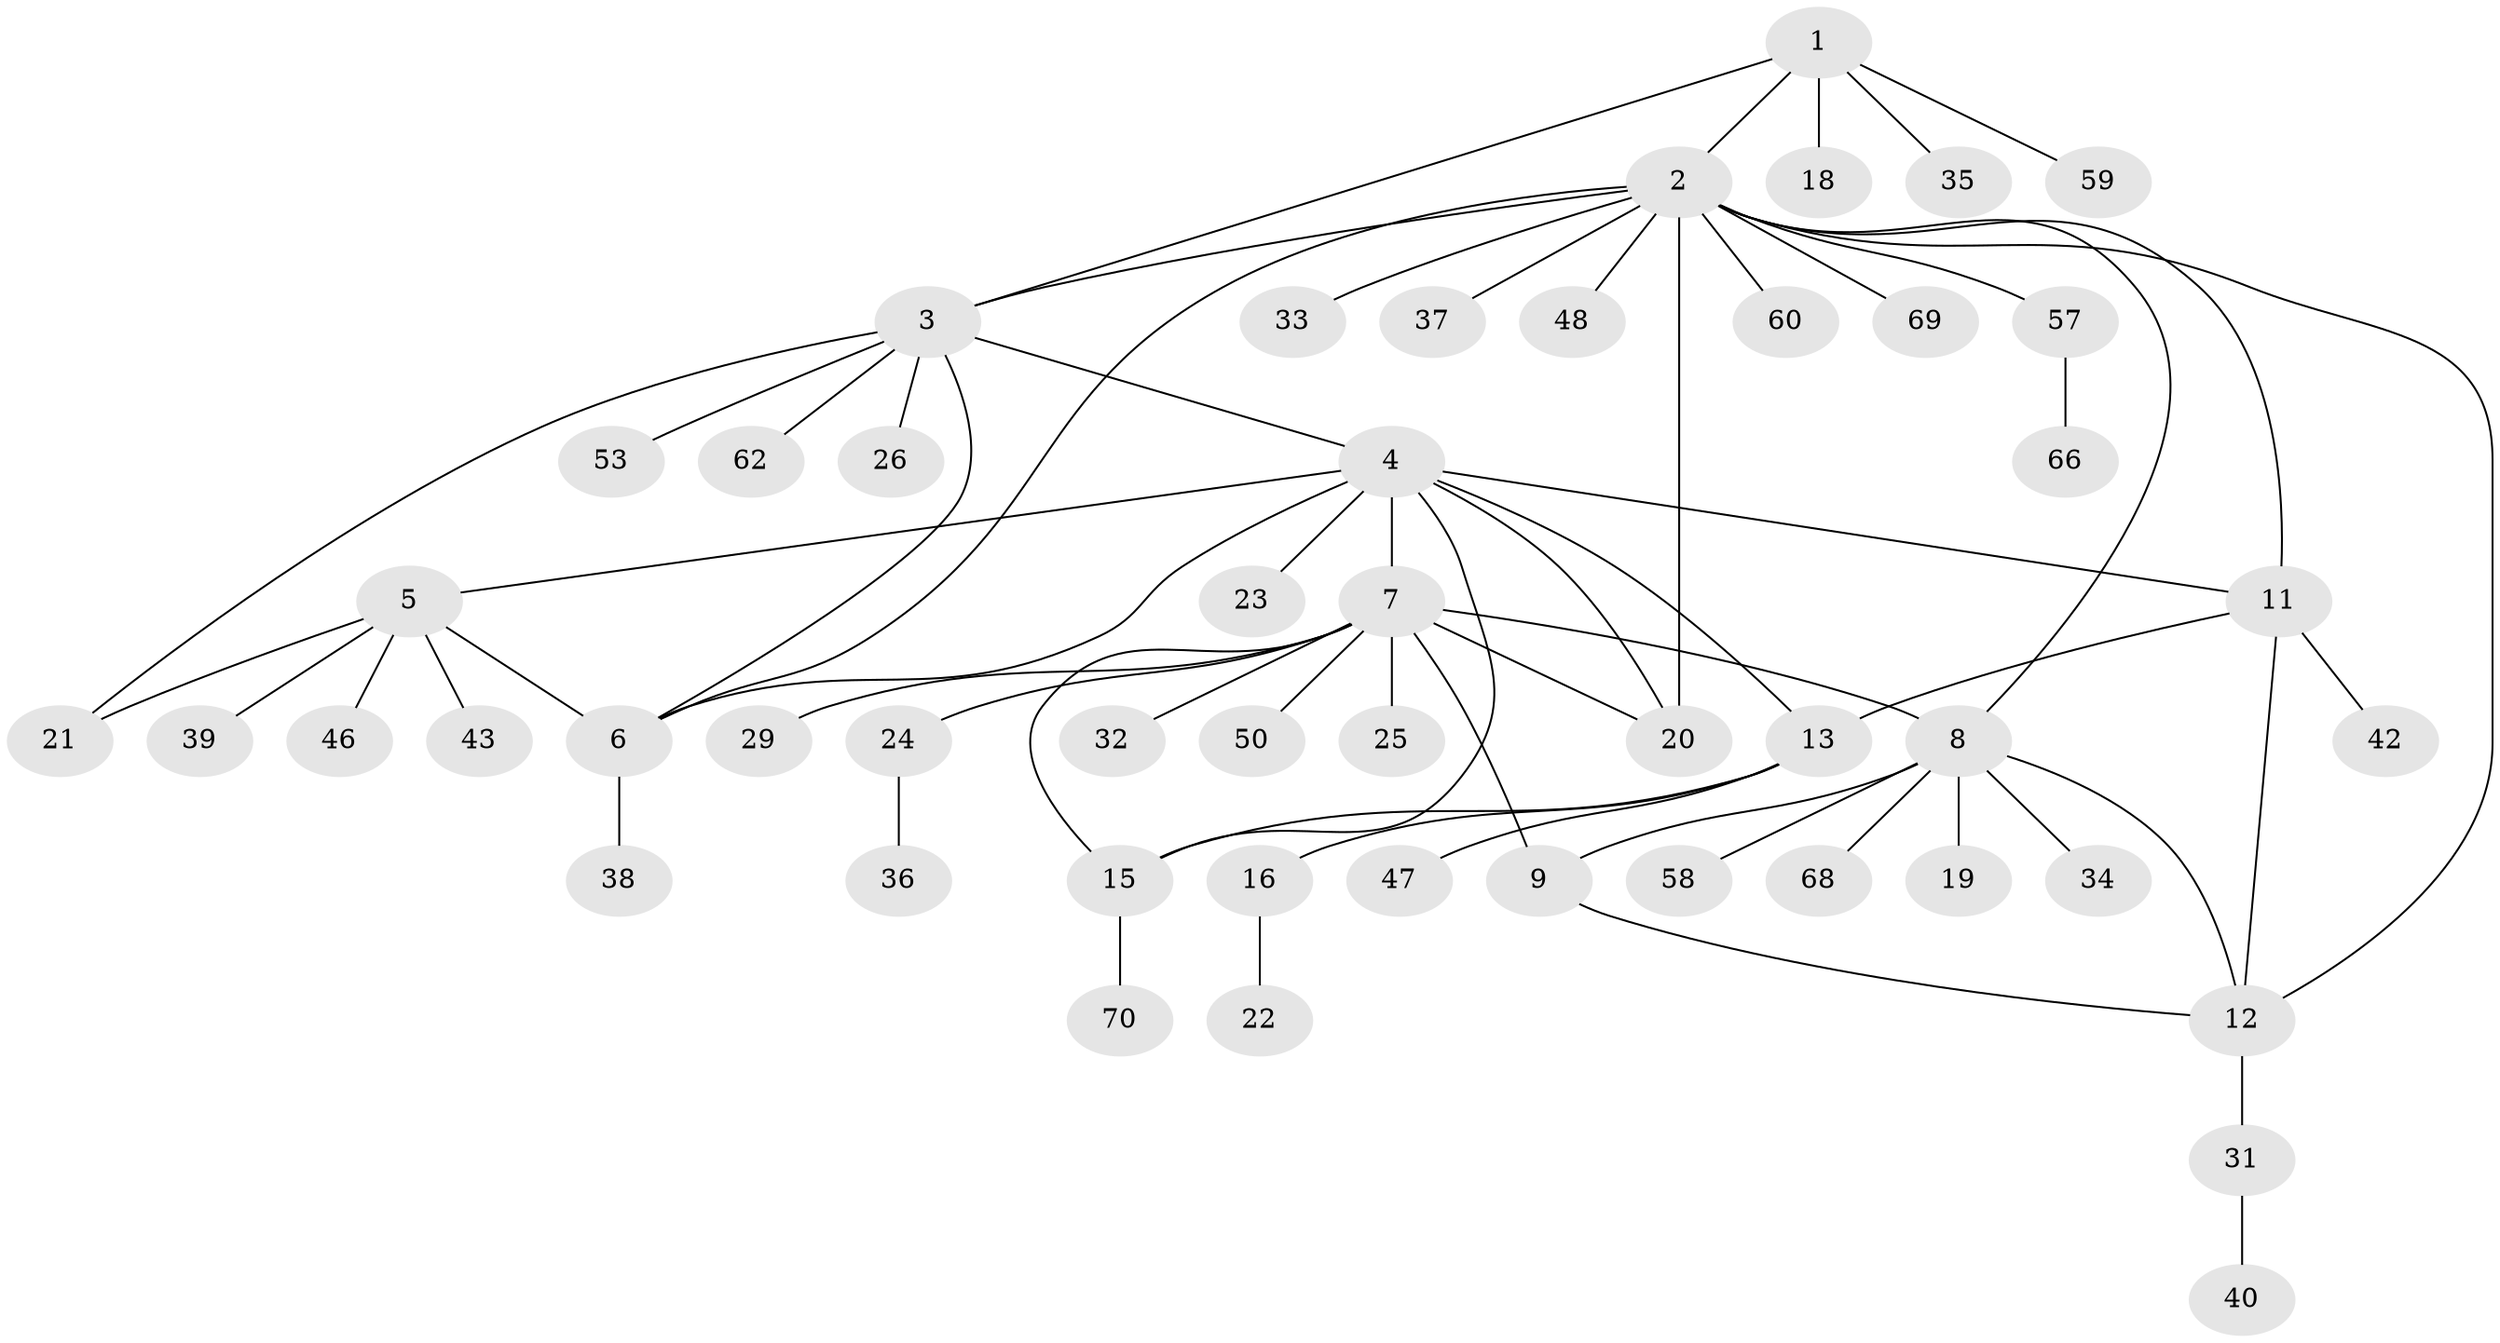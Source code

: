 // Generated by graph-tools (version 1.1) at 2025/52/02/27/25 19:52:21]
// undirected, 50 vertices, 65 edges
graph export_dot {
graph [start="1"]
  node [color=gray90,style=filled];
  1 [super="+41"];
  2 [super="+10"];
  3 [super="+52"];
  4 [super="+14"];
  5 [super="+54"];
  6 [super="+44"];
  7 [super="+64"];
  8 [super="+49"];
  9;
  11 [super="+27"];
  12 [super="+51"];
  13 [super="+17"];
  15;
  16;
  18;
  19;
  20;
  21;
  22 [super="+30"];
  23;
  24 [super="+28"];
  25;
  26;
  29;
  31 [super="+71"];
  32;
  33;
  34;
  35;
  36;
  37 [super="+65"];
  38 [super="+45"];
  39 [super="+55"];
  40 [super="+63"];
  42;
  43;
  46 [super="+56"];
  47;
  48;
  50;
  53 [super="+61"];
  57 [super="+67"];
  58;
  59;
  60;
  62;
  66;
  68;
  69;
  70;
  1 -- 2;
  1 -- 3;
  1 -- 18;
  1 -- 35;
  1 -- 59;
  2 -- 3;
  2 -- 8;
  2 -- 20;
  2 -- 57;
  2 -- 69;
  2 -- 6;
  2 -- 48;
  2 -- 33;
  2 -- 37;
  2 -- 11;
  2 -- 12;
  2 -- 60;
  3 -- 6;
  3 -- 26;
  3 -- 53;
  3 -- 62;
  3 -- 21;
  3 -- 4;
  4 -- 5;
  4 -- 6;
  4 -- 7;
  4 -- 11;
  4 -- 20;
  4 -- 23;
  4 -- 13;
  4 -- 15;
  5 -- 6;
  5 -- 21;
  5 -- 39;
  5 -- 43;
  5 -- 46;
  6 -- 38;
  7 -- 8;
  7 -- 9;
  7 -- 15;
  7 -- 24;
  7 -- 25;
  7 -- 29;
  7 -- 32;
  7 -- 50;
  7 -- 20;
  8 -- 9;
  8 -- 19;
  8 -- 34;
  8 -- 58;
  8 -- 68;
  8 -- 12;
  9 -- 12;
  11 -- 12;
  11 -- 13;
  11 -- 42;
  12 -- 31;
  13 -- 15;
  13 -- 16;
  13 -- 47;
  15 -- 70;
  16 -- 22;
  24 -- 36;
  31 -- 40;
  57 -- 66;
}
